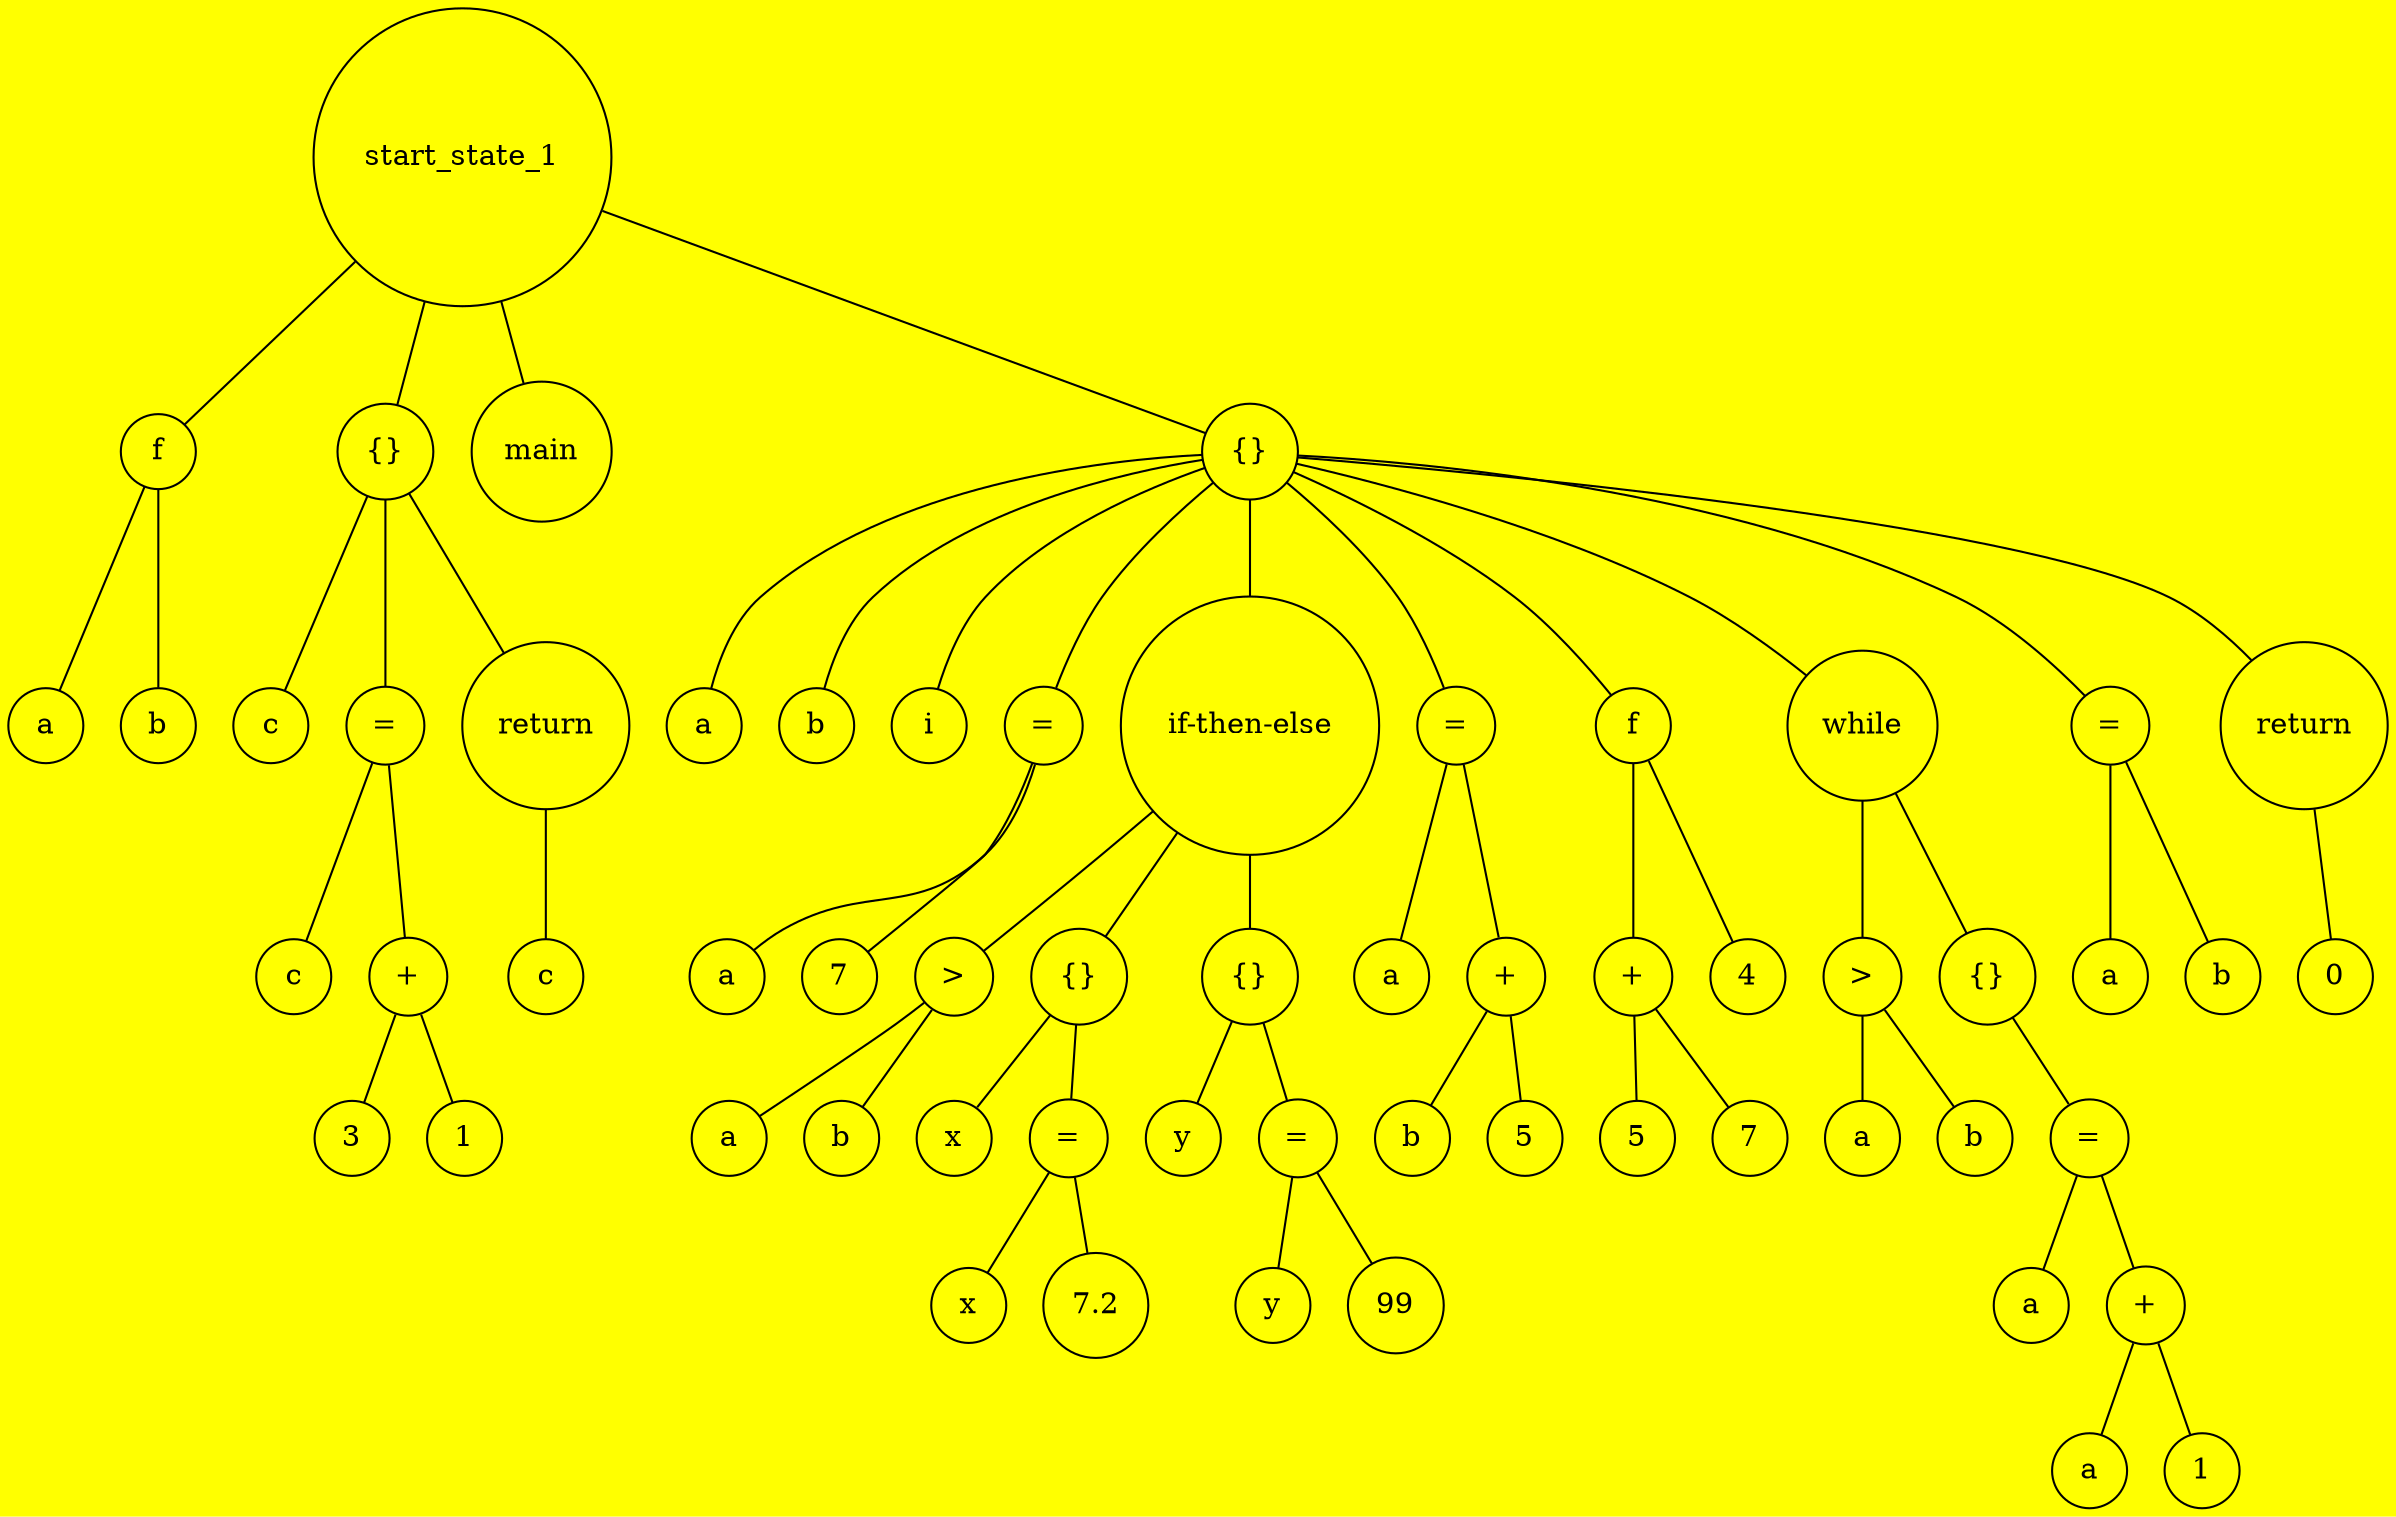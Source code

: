 graph my_graph {
bgcolor=yellow;
0 [label=start_state_1, shape=circle];
1 [label=f, shape=circle];
0 -- 1;
2 [label=a, shape=circle];
1 -- 2;
3 [label=b, shape=circle];
1 -- 3;
4 [label="{}", shape=circle];
0 -- 4;
5 [label=c, shape=circle];
4 -- 5;
6 [label="=", shape=circle];
4 -- 6;
7 [label=c, shape=circle];
6 -- 7;
8 [label="+", shape=circle];
6 -- 8;
9 [label=3, shape=circle];
8 -- 9;
10 [label=1, shape=circle];
8 -- 10;
11 [label=return, shape=circle];
4 -- 11;
12 [label=c, shape=circle];
11 -- 12;
13 [label=main, shape=circle];
0 -- 13;
14 [label="{}", shape=circle];
0 -- 14;
15 [label=a, shape=circle];
14 -- 15;
16 [label=b, shape=circle];
14 -- 16;
17 [label=i, shape=circle];
14 -- 17;
18 [label="=", shape=circle];
14 -- 18;
19 [label=a, shape=circle];
18 -- 19;
20 [label=7, shape=circle];
18 -- 20;
21 [label="if-then-else", shape=circle];
14 -- 21;
22 [label=">", shape=circle];
21 -- 22;
23 [label=a, shape=circle];
22 -- 23;
24 [label=b, shape=circle];
22 -- 24;
25 [label="{}", shape=circle];
21 -- 25;
26 [label=x, shape=circle];
25 -- 26;
27 [label="=", shape=circle];
25 -- 27;
28 [label=x, shape=circle];
27 -- 28;
29 [label="7.2", shape=circle];
27 -- 29;
30 [label="{}", shape=circle];
21 -- 30;
31 [label=y, shape=circle];
30 -- 31;
32 [label="=", shape=circle];
30 -- 32;
33 [label=y, shape=circle];
32 -- 33;
34 [label=99, shape=circle];
32 -- 34;
35 [label="=", shape=circle];
14 -- 35;
36 [label=a, shape=circle];
35 -- 36;
37 [label="+", shape=circle];
35 -- 37;
38 [label=b, shape=circle];
37 -- 38;
39 [label=5, shape=circle];
37 -- 39;
40 [label=f, shape=circle];
14 -- 40;
41 [label="+", shape=circle];
40 -- 41;
42 [label=5, shape=circle];
41 -- 42;
43 [label=7, shape=circle];
41 -- 43;
44 [label=4, shape=circle];
40 -- 44;
45 [label=while, shape=circle];
14 -- 45;
46 [label=">", shape=circle];
45 -- 46;
47 [label=a, shape=circle];
46 -- 47;
48 [label=b, shape=circle];
46 -- 48;
49 [label="{}", shape=circle];
45 -- 49;
50 [label="=", shape=circle];
49 -- 50;
51 [label=a, shape=circle];
50 -- 51;
52 [label="+", shape=circle];
50 -- 52;
53 [label=a, shape=circle];
52 -- 53;
54 [label=1, shape=circle];
52 -- 54;
55 [label="=", shape=circle];
14 -- 55;
56 [label=a, shape=circle];
55 -- 56;
57 [label=b, shape=circle];
55 -- 57;
58 [label=return, shape=circle];
14 -- 58;
59 [label=0, shape=circle];
58 -- 59;
}
